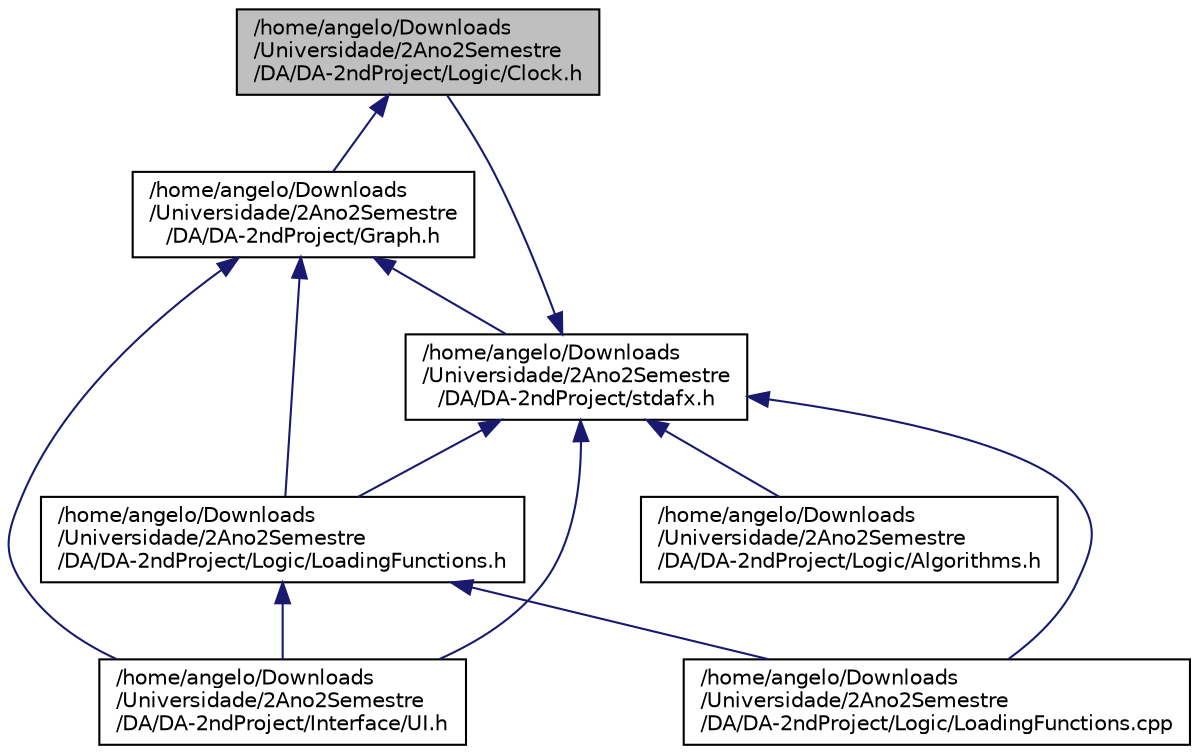 digraph "/home/angelo/Downloads/Universidade/2Ano2Semestre/DA/DA-2ndProject/Logic/Clock.h"
{
 // LATEX_PDF_SIZE
  edge [fontname="Helvetica",fontsize="10",labelfontname="Helvetica",labelfontsize="10"];
  node [fontname="Helvetica",fontsize="10",shape=record];
  Node1 [label="/home/angelo/Downloads\l/Universidade/2Ano2Semestre\l/DA/DA-2ndProject/Logic/Clock.h",height=0.2,width=0.4,color="black", fillcolor="grey75", style="filled", fontcolor="black",tooltip="A simple clock class to measure elapsed time."];
  Node1 -> Node2 [dir="back",color="midnightblue",fontsize="10",style="solid"];
  Node2 [label="/home/angelo/Downloads\l/Universidade/2Ano2Semestre\l/DA/DA-2ndProject/Graph.h",height=0.2,width=0.4,color="black", fillcolor="white", style="filled",URL="$Graph_8h.html",tooltip="This file contains the declarations of the classes Vertex, Edge, and Graph used during the project."];
  Node2 -> Node3 [dir="back",color="midnightblue",fontsize="10",style="solid"];
  Node3 [label="/home/angelo/Downloads\l/Universidade/2Ano2Semestre\l/DA/DA-2ndProject/Interface/UI.h",height=0.2,width=0.4,color="black", fillcolor="white", style="filled",URL="$UI_8h.html",tooltip="User Interface class for managing interaction with the water distribution system."];
  Node2 -> Node4 [dir="back",color="midnightblue",fontsize="10",style="solid"];
  Node4 [label="/home/angelo/Downloads\l/Universidade/2Ano2Semestre\l/DA/DA-2ndProject/Logic/LoadingFunctions.h",height=0.2,width=0.4,color="black", fillcolor="white", style="filled",URL="$LoadingFunctions_8h.html",tooltip="Declaration of all loading Functions used during the Project."];
  Node4 -> Node3 [dir="back",color="midnightblue",fontsize="10",style="solid"];
  Node4 -> Node5 [dir="back",color="midnightblue",fontsize="10",style="solid"];
  Node5 [label="/home/angelo/Downloads\l/Universidade/2Ano2Semestre\l/DA/DA-2ndProject/Logic/LoadingFunctions.cpp",height=0.2,width=0.4,color="black", fillcolor="white", style="filled",URL="$LoadingFunctions_8cpp.html",tooltip="Implementation of all loading Functions used during the Project."];
  Node2 -> Node6 [dir="back",color="midnightblue",fontsize="10",style="solid"];
  Node6 [label="/home/angelo/Downloads\l/Universidade/2Ano2Semestre\l/DA/DA-2ndProject/stdafx.h",height=0.2,width=0.4,color="black", fillcolor="white", style="filled",URL="$stdafx_8h_source.html",tooltip=" "];
  Node6 -> Node3 [dir="back",color="midnightblue",fontsize="10",style="solid"];
  Node6 -> Node7 [dir="back",color="midnightblue",fontsize="10",style="solid"];
  Node7 [label="/home/angelo/Downloads\l/Universidade/2Ano2Semestre\l/DA/DA-2ndProject/Logic/Algorithms.h",height=0.2,width=0.4,color="black", fillcolor="white", style="filled",URL="$Algorithms_8h.html",tooltip=" "];
  Node6 -> Node1 [dir="back",color="midnightblue",fontsize="10",style="solid"];
  Node6 -> Node5 [dir="back",color="midnightblue",fontsize="10",style="solid"];
  Node6 -> Node4 [dir="back",color="midnightblue",fontsize="10",style="solid"];
}
